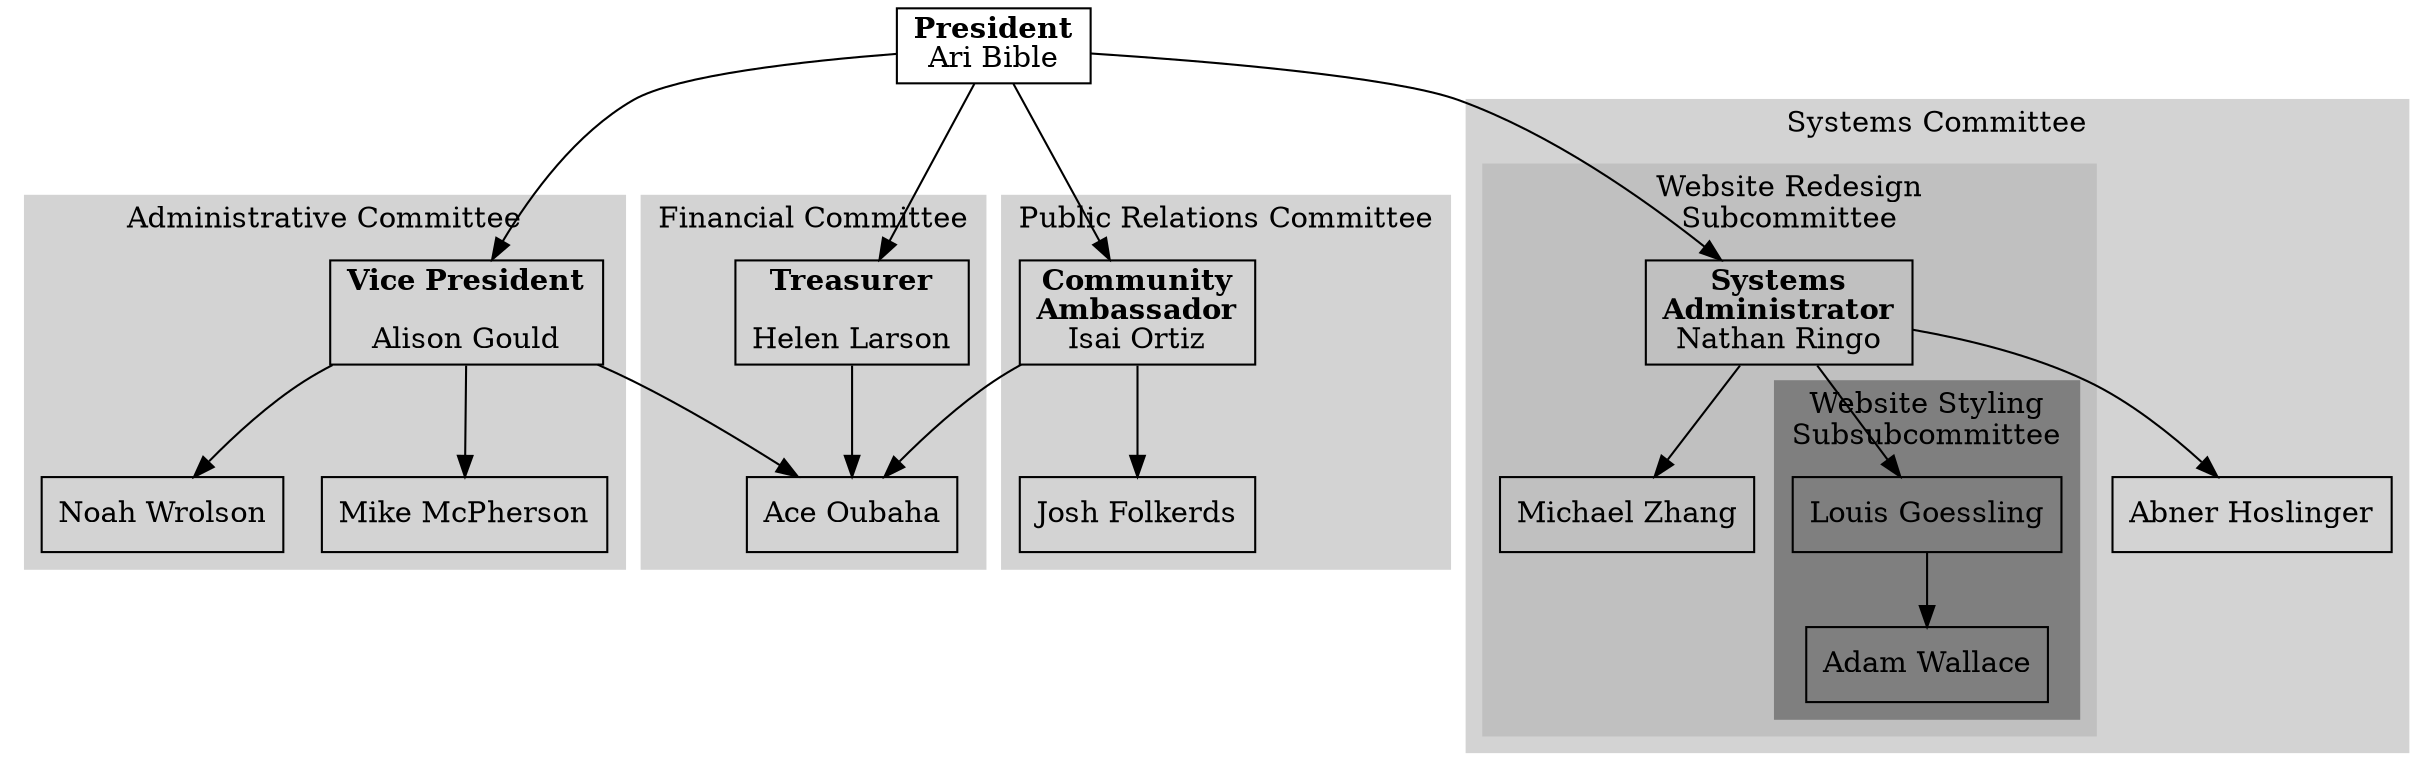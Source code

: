 digraph officerPositions {
	node[shape = "box"];
	president [label = <<b>President</b><br/>Ari Bible>];

	// Ari lording their power over us.
	president -> vicePresident, treasurer, sysadmin, communityAmbassador;

	subgraph cluster_financial {
		treasurer [label = <<b>Treasurer</b><br/><br/>Helen Larson>];
		ace [label = "Ace Oubaha"];

		treasurer -> ace;

		color = "lightgrey";
		label = "Financial Committee";
		style = "filled";
	}

	subgraph cluster_administrative {
		vicePresident [label = <<b>Vice President</b><br/><br/>Alison Gould>];
		secretary [label = "Noah Wrolson"];
		mike [label = "Mike McPherson"];

		vicePresident -> secretary, ace, mike;

		color = lightgrey;
		label = "Administrative Committee";
		style = filled;
	}

	subgraph cluster_public_relations {
		communityAmbassador [label = <<b>Community<br/>Ambassador</b><br/>Isai Ortiz>];
		membership [label = "Josh Folkerds"];

		communityAmbassador -> ace, membership;

		color = lightgrey;
		label = "Public Relations Committee";
		style = filled;
	}

	subgraph cluster_systems {
		sysadmin [label = <<b>Systems<br/>Administrator</b><br/>Nathan Ringo>];
		abner [label = "Abner Hoslinger"];

		sysadmin -> abner;

		color = lightgrey;
		label = "Systems Committee";
		style = filled;

		subgraph cluster_website {
			webmaster [label = "Michael Zhang"];
			louis [label = "Louis Goessling"];

			sysadmin -> webmaster, louis;

			color = grey;
			label = "Website Redesign\nSubcommittee";
			style = filled;

			subgraph cluster_website_style {
				adam[label = "Adam Wallace"];

				louis -> adam;

				color = "#7f7f7f";
				label = "Website Styling\nSubsubcommittee";
				style = filled;
			}
		}
	}
}
